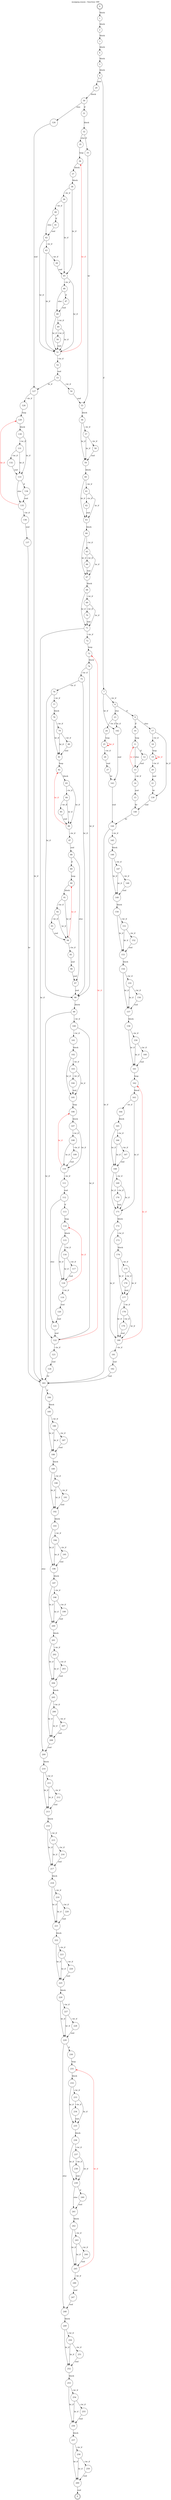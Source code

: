 digraph finite_state_machine {
    label = "mozjpeg.wasm - function 189"
    labelloc =  t
    labelfontsize = 16
    labelfontcolor = black
    labelfontname = "Helvetica"
    node [shape = doublecircle]; 0 E ;
    node [shape = circle];
    0 -> 1[label="block"];
    1 -> 2[label="block"];
    2 -> 3[label="block"];
    3 -> 4[label="block"];
    4 -> 5[label="block"];
    5 -> 6[label="block"];
    6 -> 7[label="if"];
    6 -> 29[label="else"];
    7 -> 8[label="~br_if"];
    7 -> 142[label="br_if"];
    8 -> 9[label="if"];
    8 -> 23[label="else"];
    9 -> 10[label="if"];
    9 -> 17[label="else"];
    10 -> 11[label="loop"];
    11 -> 12[label="if"];
    11 -> 13[label="else"];
    12 -> 13[label="end"];
    13 -> 14[label="~br_if"];
    13 -> 11[color="red" fontcolor="red" label="br_if"];
    14 -> 15[label="end"];
    15 -> 140[label="br"];
    17 -> 18[label="~br_if"];
    17 -> 139[label="br_if"];
    18 -> 19[label="loop"];
    19 -> 20[label="~br_if"];
    19 -> 19[color="red" fontcolor="red" label="br_if"];
    20 -> 21[label="end"];
    21 -> 139[label="br"];
    23 -> 24[label="~br_if"];
    23 -> 142[label="br_if"];
    24 -> 25[label="loop"];
    25 -> 26[label="~br_if"];
    25 -> 25[color="red" fontcolor="red" label="br_if"];
    26 -> 27[label="end"];
    27 -> 143[label="br"];
    29 -> 30[label="block"];
    30 -> 31[label="if"];
    30 -> 126[label="else"];
    31 -> 32[label="block"];
    32 -> 33[label="if"];
    32 -> 35[label="else"];
    33 -> 55[label="br"];
    35 -> 36[label="loop"];
    36 -> 37[label="block"];
    37 -> 38[label="block"];
    38 -> 39[label="~br_if"];
    38 -> 45[label="br_if"];
    39 -> 40[label="~br_if"];
    39 -> 45[label="br_if"];
    40 -> 41[label="if"];
    40 -> 42[label="else"];
    41 -> 42[label="end"];
    42 -> 43[label="~br_if"];
    42 -> 51[label="br_if"];
    43 -> 44[label="~br_if"];
    43 -> 51[label="br_if"];
    44 -> 45[label="end"];
    45 -> 46[label="~br_if"];
    45 -> 51[label="br_if"];
    46 -> 47[label="if"];
    46 -> 48[label="else"];
    47 -> 48[label="end"];
    48 -> 49[label="~br_if"];
    48 -> 51[label="br_if"];
    49 -> 50[label="~br_if"];
    49 -> 51[label="br_if"];
    50 -> 51[label="end"];
    51 -> 52[label="~br_if"];
    51 -> 36[color="red" fontcolor="red" label="br_if"];
    52 -> 53[label="end"];
    53 -> 54[label="~br_if"];
    53 -> 127[label="br_if"];
    54 -> 55[label="end"];
    55 -> 56[label="block"];
    56 -> 57[label="~br_if"];
    56 -> 59[label="br_if"];
    57 -> 58[label="~br_if"];
    57 -> 59[label="br_if"];
    58 -> 59[label="end"];
    59 -> 60[label="block"];
    60 -> 61[label="~br_if"];
    60 -> 63[label="br_if"];
    61 -> 62[label="~br_if"];
    61 -> 63[label="br_if"];
    62 -> 63[label="end"];
    63 -> 64[label="block"];
    64 -> 65[label="~br_if"];
    64 -> 67[label="br_if"];
    65 -> 66[label="~br_if"];
    65 -> 67[label="br_if"];
    66 -> 67[label="end"];
    67 -> 68[label="block"];
    68 -> 69[label="~br_if"];
    68 -> 71[label="br_if"];
    69 -> 70[label="~br_if"];
    69 -> 71[label="br_if"];
    70 -> 71[label="end"];
    71 -> 72[label="~br_if"];
    71 -> 183[label="br_if"];
    72 -> 73[label="loop"];
    73 -> 74[label="block"];
    74 -> 75[label="~br_if"];
    74 -> 98[label="br_if"];
    75 -> 76[label="~br_if"];
    75 -> 98[label="br_if"];
    76 -> 77[label="~br_if"];
    76 -> 98[label="br_if"];
    77 -> 78[label="block"];
    78 -> 79[label="~br_if"];
    78 -> 81[label="br_if"];
    79 -> 80[label="~br_if"];
    79 -> 81[label="br_if"];
    80 -> 81[label="end"];
    81 -> 82[label="loop"];
    82 -> 83[label="block"];
    83 -> 84[label="~br_if"];
    83 -> 86[label="br_if"];
    84 -> 85[label="~br_if"];
    84 -> 86[label="br_if"];
    85 -> 86[label="end"];
    86 -> 87[label="~br_if"];
    86 -> 82[color="red" fontcolor="red" label="br_if"];
    87 -> 88[label="end"];
    88 -> 89[label="if"];
    88 -> 97[label="else"];
    89 -> 90[label="loop"];
    90 -> 91[label="block"];
    91 -> 92[label="~br_if"];
    91 -> 94[label="br_if"];
    92 -> 93[label="~br_if"];
    92 -> 94[label="br_if"];
    93 -> 94[label="end"];
    94 -> 95[label="~br_if"];
    94 -> 90[color="red" fontcolor="red" label="br_if"];
    95 -> 96[label="end"];
    96 -> 97[label="end"];
    97 -> 98[label="end"];
    98 -> 99[label="block"];
    99 -> 100[label="~br_if"];
    99 -> 122[label="br_if"];
    100 -> 101[label="~br_if"];
    100 -> 122[label="br_if"];
    101 -> 102[label="block"];
    102 -> 103[label="~br_if"];
    102 -> 105[label="br_if"];
    103 -> 104[label="~br_if"];
    103 -> 105[label="br_if"];
    104 -> 105[label="end"];
    105 -> 106[label="loop"];
    106 -> 107[label="block"];
    107 -> 108[label="~br_if"];
    107 -> 110[label="br_if"];
    108 -> 109[label="~br_if"];
    108 -> 110[label="br_if"];
    109 -> 110[label="end"];
    110 -> 111[label="~br_if"];
    110 -> 106[color="red" fontcolor="red" label="br_if"];
    111 -> 112[label="end"];
    112 -> 113[label="if"];
    112 -> 121[label="else"];
    113 -> 114[label="loop"];
    114 -> 115[label="block"];
    115 -> 116[label="~br_if"];
    115 -> 118[label="br_if"];
    116 -> 117[label="~br_if"];
    116 -> 118[label="br_if"];
    117 -> 118[label="end"];
    118 -> 119[label="~br_if"];
    118 -> 114[color="red" fontcolor="red" label="br_if"];
    119 -> 120[label="end"];
    120 -> 121[label="end"];
    121 -> 122[label="end"];
    122 -> 123[label="~br_if"];
    122 -> 73[color="red" fontcolor="red" label="br_if"];
    123 -> 124[label="end"];
    124 -> 183[label="br"];
    126 -> 127[label="end"];
    127 -> 128[label="~br_if"];
    127 -> 183[label="br_if"];
    128 -> 129[label="loop"];
    129 -> 130[label="block"];
    130 -> 131[label="~br_if"];
    130 -> 133[label="br_if"];
    131 -> 132[label="~br_if"];
    131 -> 133[label="br_if"];
    132 -> 133[label="end"];
    133 -> 134[label="if"];
    133 -> 135[label="else"];
    134 -> 135[label="end"];
    135 -> 136[label="~br_if"];
    135 -> 129[color="red" fontcolor="red" label="br_if"];
    136 -> 137[label="end"];
    137 -> 183[label="br"];
    139 -> 140[label="end"];
    140 -> 144[label="br"];
    142 -> 143[label="end"];
    143 -> 144[label="end"];
    144 -> 145[label="~br_if"];
    144 -> 183[label="br_if"];
    145 -> 146[label="block"];
    146 -> 147[label="~br_if"];
    146 -> 149[label="br_if"];
    147 -> 148[label="~br_if"];
    147 -> 149[label="br_if"];
    148 -> 149[label="end"];
    149 -> 150[label="block"];
    150 -> 151[label="~br_if"];
    150 -> 153[label="br_if"];
    151 -> 152[label="~br_if"];
    151 -> 153[label="br_if"];
    152 -> 153[label="end"];
    153 -> 154[label="block"];
    154 -> 155[label="~br_if"];
    154 -> 157[label="br_if"];
    155 -> 156[label="~br_if"];
    155 -> 157[label="br_if"];
    156 -> 157[label="end"];
    157 -> 158[label="block"];
    158 -> 159[label="~br_if"];
    158 -> 161[label="br_if"];
    159 -> 160[label="~br_if"];
    159 -> 161[label="br_if"];
    160 -> 161[label="end"];
    161 -> 162[label="loop"];
    162 -> 163[label="block"];
    163 -> 164[label="~br_if"];
    163 -> 171[label="br_if"];
    164 -> 165[label="block"];
    165 -> 166[label="~br_if"];
    165 -> 168[label="br_if"];
    166 -> 167[label="~br_if"];
    166 -> 168[label="br_if"];
    167 -> 168[label="end"];
    168 -> 169[label="~br_if"];
    168 -> 171[label="br_if"];
    169 -> 170[label="~br_if"];
    169 -> 171[label="br_if"];
    170 -> 171[label="end"];
    171 -> 172[label="block"];
    172 -> 173[label="~br_if"];
    172 -> 180[label="br_if"];
    173 -> 174[label="block"];
    174 -> 175[label="~br_if"];
    174 -> 177[label="br_if"];
    175 -> 176[label="~br_if"];
    175 -> 177[label="br_if"];
    176 -> 177[label="end"];
    177 -> 178[label="~br_if"];
    177 -> 180[label="br_if"];
    178 -> 179[label="~br_if"];
    178 -> 180[label="br_if"];
    179 -> 180[label="end"];
    180 -> 181[label="~br_if"];
    180 -> 162[color="red" fontcolor="red" label="br_if"];
    181 -> 182[label="end"];
    182 -> 183[label="end"];
    183 -> 184[label="if"];
    183 -> 209[label="else"];
    184 -> 185[label="block"];
    185 -> 186[label="~br_if"];
    185 -> 188[label="br_if"];
    186 -> 187[label="~br_if"];
    186 -> 188[label="br_if"];
    187 -> 188[label="end"];
    188 -> 189[label="block"];
    189 -> 190[label="~br_if"];
    189 -> 192[label="br_if"];
    190 -> 191[label="~br_if"];
    190 -> 192[label="br_if"];
    191 -> 192[label="end"];
    192 -> 193[label="block"];
    193 -> 194[label="~br_if"];
    193 -> 196[label="br_if"];
    194 -> 195[label="~br_if"];
    194 -> 196[label="br_if"];
    195 -> 196[label="end"];
    196 -> 197[label="block"];
    197 -> 198[label="~br_if"];
    197 -> 200[label="br_if"];
    198 -> 199[label="~br_if"];
    198 -> 200[label="br_if"];
    199 -> 200[label="end"];
    200 -> 201[label="block"];
    201 -> 202[label="~br_if"];
    201 -> 204[label="br_if"];
    202 -> 203[label="~br_if"];
    202 -> 204[label="br_if"];
    203 -> 204[label="end"];
    204 -> 205[label="block"];
    205 -> 206[label="~br_if"];
    205 -> 208[label="br_if"];
    206 -> 207[label="~br_if"];
    206 -> 208[label="br_if"];
    207 -> 208[label="end"];
    208 -> 209[label="end"];
    209 -> 210[label="block"];
    210 -> 211[label="~br_if"];
    210 -> 213[label="br_if"];
    211 -> 212[label="~br_if"];
    211 -> 213[label="br_if"];
    212 -> 213[label="end"];
    213 -> 214[label="block"];
    214 -> 215[label="~br_if"];
    214 -> 217[label="br_if"];
    215 -> 216[label="~br_if"];
    215 -> 217[label="br_if"];
    216 -> 217[label="end"];
    217 -> 218[label="block"];
    218 -> 219[label="~br_if"];
    218 -> 221[label="br_if"];
    219 -> 220[label="~br_if"];
    219 -> 221[label="br_if"];
    220 -> 221[label="end"];
    221 -> 222[label="block"];
    222 -> 223[label="~br_if"];
    222 -> 225[label="br_if"];
    223 -> 224[label="~br_if"];
    223 -> 225[label="br_if"];
    224 -> 225[label="end"];
    225 -> 226[label="block"];
    226 -> 227[label="~br_if"];
    226 -> 229[label="br_if"];
    227 -> 228[label="~br_if"];
    227 -> 229[label="br_if"];
    228 -> 229[label="end"];
    229 -> 230[label="if"];
    229 -> 248[label="else"];
    230 -> 231[label="loop"];
    231 -> 232[label="block"];
    232 -> 233[label="~br_if"];
    232 -> 235[label="br_if"];
    233 -> 234[label="~br_if"];
    233 -> 235[label="br_if"];
    234 -> 235[label="end"];
    235 -> 236[label="block"];
    236 -> 237[label="~br_if"];
    236 -> 239[label="br_if"];
    237 -> 238[label="~br_if"];
    237 -> 239[label="br_if"];
    238 -> 239[label="end"];
    239 -> 240[label="if"];
    239 -> 241[label="else"];
    240 -> 241[label="end"];
    241 -> 242[label="block"];
    242 -> 243[label="~br_if"];
    242 -> 245[label="br_if"];
    243 -> 244[label="~br_if"];
    243 -> 245[label="br_if"];
    244 -> 245[label="end"];
    245 -> 246[label="~br_if"];
    245 -> 231[color="red" fontcolor="red" label="br_if"];
    246 -> 247[label="end"];
    247 -> 248[label="end"];
    248 -> 249[label="block"];
    249 -> 250[label="~br_if"];
    249 -> 252[label="br_if"];
    250 -> 251[label="~br_if"];
    250 -> 252[label="br_if"];
    251 -> 252[label="end"];
    252 -> 253[label="block"];
    253 -> 254[label="~br_if"];
    253 -> 256[label="br_if"];
    254 -> 255[label="~br_if"];
    254 -> 256[label="br_if"];
    255 -> 256[label="end"];
    256 -> 257[label="block"];
    257 -> 258[label="~br_if"];
    257 -> 260[label="br_if"];
    258 -> 259[label="~br_if"];
    258 -> 260[label="br_if"];
    259 -> 260[label="end"];
    260 -> E[label="end"];
}

